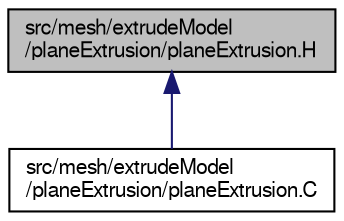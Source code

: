 digraph "src/mesh/extrudeModel/planeExtrusion/planeExtrusion.H"
{
  bgcolor="transparent";
  edge [fontname="FreeSans",fontsize="10",labelfontname="FreeSans",labelfontsize="10"];
  node [fontname="FreeSans",fontsize="10",shape=record];
  Node84 [label="src/mesh/extrudeModel\l/planeExtrusion/planeExtrusion.H",height=0.2,width=0.4,color="black", fillcolor="grey75", style="filled", fontcolor="black"];
  Node84 -> Node85 [dir="back",color="midnightblue",fontsize="10",style="solid",fontname="FreeSans"];
  Node85 [label="src/mesh/extrudeModel\l/planeExtrusion/planeExtrusion.C",height=0.2,width=0.4,color="black",URL="$a07130.html"];
}
